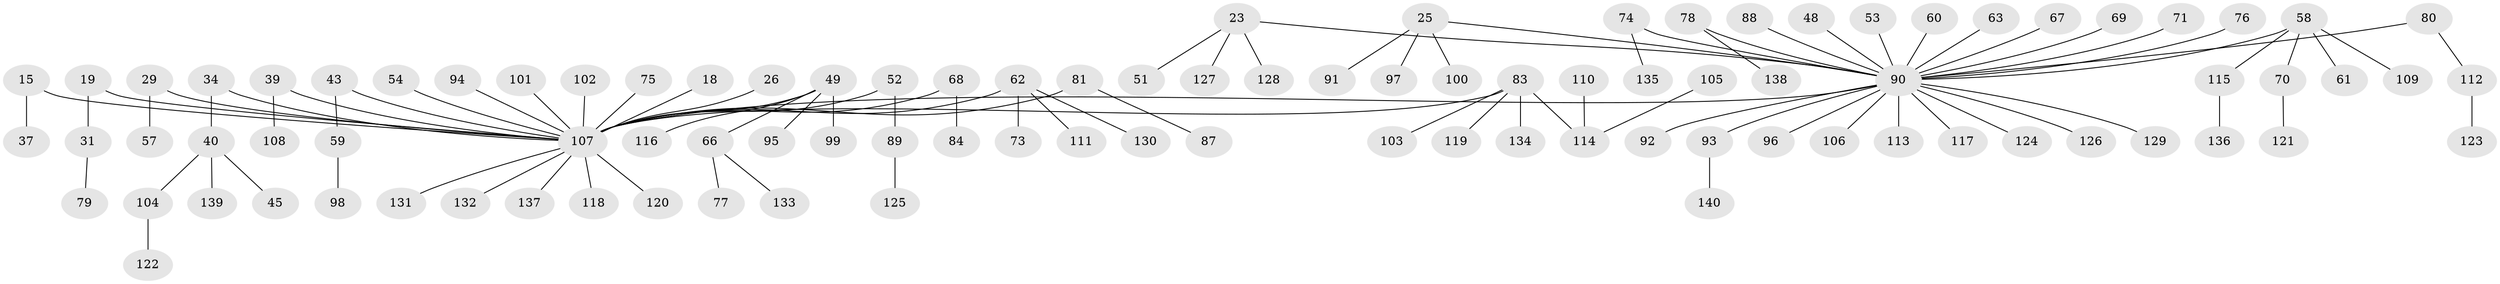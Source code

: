 // original degree distribution, {4: 0.08571428571428572, 5: 0.02142857142857143, 8: 0.014285714285714285, 3: 0.08571428571428572, 10: 0.007142857142857143, 1: 0.55, 2: 0.22142857142857142, 7: 0.014285714285714285}
// Generated by graph-tools (version 1.1) at 2025/55/03/04/25 21:55:48]
// undirected, 98 vertices, 97 edges
graph export_dot {
graph [start="1"]
  node [color=gray90,style=filled];
  15;
  18 [super="+12"];
  19;
  23;
  25;
  26;
  29;
  31;
  34;
  37;
  39;
  40;
  43;
  45;
  48;
  49 [super="+6"];
  51;
  52;
  53;
  54;
  57;
  58 [super="+24"];
  59;
  60;
  61;
  62 [super="+55+50"];
  63;
  66;
  67;
  68;
  69;
  70;
  71;
  73;
  74;
  75;
  76;
  77;
  78;
  79;
  80 [super="+30"];
  81;
  83 [super="+46+72"];
  84;
  87;
  88;
  89;
  90 [super="+85+38+41+82"];
  91;
  92;
  93;
  94;
  95;
  96;
  97;
  98;
  99;
  100;
  101;
  102;
  103;
  104;
  105;
  106;
  107 [super="+32+27+10+21+11+22"];
  108;
  109;
  110;
  111;
  112;
  113;
  114 [super="+44+86"];
  115;
  116;
  117;
  118;
  119;
  120;
  121;
  122;
  123;
  124;
  125;
  126;
  127;
  128;
  129;
  130;
  131;
  132;
  133;
  134;
  135;
  136;
  137;
  138;
  139;
  140;
  15 -- 37;
  15 -- 107;
  18 -- 107;
  19 -- 31;
  19 -- 107;
  23 -- 51;
  23 -- 127;
  23 -- 128;
  23 -- 90;
  25 -- 91;
  25 -- 97;
  25 -- 100;
  25 -- 90;
  26 -- 107;
  29 -- 57;
  29 -- 107;
  31 -- 79;
  34 -- 40;
  34 -- 107;
  39 -- 108;
  39 -- 107;
  40 -- 45;
  40 -- 104;
  40 -- 139;
  43 -- 59;
  43 -- 107;
  48 -- 90;
  49 -- 66;
  49 -- 116;
  49 -- 99;
  49 -- 95;
  49 -- 107;
  52 -- 89;
  52 -- 107;
  53 -- 90;
  54 -- 107;
  58 -- 109;
  58 -- 115;
  58 -- 61;
  58 -- 70;
  58 -- 90;
  59 -- 98;
  60 -- 90;
  62 -- 111;
  62 -- 130;
  62 -- 73;
  62 -- 107;
  63 -- 90;
  66 -- 77;
  66 -- 133;
  67 -- 90;
  68 -- 84;
  68 -- 107;
  69 -- 90;
  70 -- 121;
  71 -- 90;
  74 -- 135;
  74 -- 90;
  75 -- 107;
  76 -- 90;
  78 -- 138;
  78 -- 90;
  80 -- 112;
  80 -- 90;
  81 -- 87;
  81 -- 107;
  83 -- 103;
  83 -- 114;
  83 -- 134;
  83 -- 119;
  83 -- 107;
  88 -- 90;
  89 -- 125;
  90 -- 126;
  90 -- 117;
  90 -- 106;
  90 -- 129;
  90 -- 92;
  90 -- 93;
  90 -- 96;
  90 -- 107;
  90 -- 124;
  90 -- 113;
  93 -- 140;
  94 -- 107;
  101 -- 107;
  102 -- 107;
  104 -- 122;
  105 -- 114;
  107 -- 118;
  107 -- 137;
  107 -- 132;
  107 -- 120;
  107 -- 131;
  110 -- 114;
  112 -- 123;
  115 -- 136;
}
